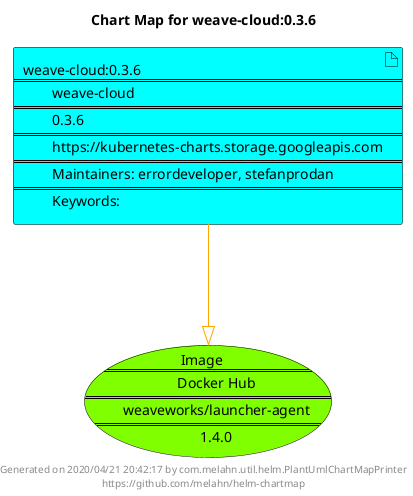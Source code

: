 @startuml
skinparam linetype ortho
skinparam backgroundColor white
skinparam usecaseBorderColor black
skinparam usecaseArrowColor LightSlateGray
skinparam artifactBorderColor black
skinparam artifactArrowColor LightSlateGray

title Chart Map for weave-cloud:0.3.6

'There is one referenced Helm Chart
artifact "weave-cloud:0.3.6\n====\n\tweave-cloud\n====\n\t0.3.6\n====\n\thttps://kubernetes-charts.storage.googleapis.com\n====\n\tMaintainers: errordeveloper, stefanprodan\n====\n\tKeywords: " as weave_cloud_0_3_6 #Cyan

'There is one referenced Docker Image
usecase "Image\n====\n\tDocker Hub\n====\n\tweaveworks/launcher-agent\n====\n\t1.4.0" as weaveworks_launcher_agent_1_4_0 #Chartreuse

'Chart Dependencies
weave_cloud_0_3_6--[#orange]-|>weaveworks_launcher_agent_1_4_0

center footer Generated on 2020/04/21 20:42:17 by com.melahn.util.helm.PlantUmlChartMapPrinter\nhttps://github.com/melahn/helm-chartmap
@enduml
